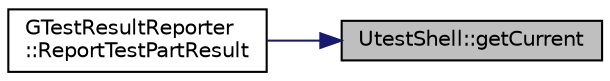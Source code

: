 digraph "UtestShell::getCurrent"
{
 // LATEX_PDF_SIZE
  edge [fontname="Helvetica",fontsize="10",labelfontname="Helvetica",labelfontsize="10"];
  node [fontname="Helvetica",fontsize="10",shape=record];
  rankdir="RL";
  Node1 [label="UtestShell::getCurrent",height=0.2,width=0.4,color="black", fillcolor="grey75", style="filled", fontcolor="black",tooltip=" "];
  Node1 -> Node2 [dir="back",color="midnightblue",fontsize="10",style="solid",fontname="Helvetica"];
  Node2 [label="GTestResultReporter\l::ReportTestPartResult",height=0.2,width=0.4,color="black", fillcolor="white", style="filled",URL="$classGTestResultReporter.html#ab0f2ef70fd2fc8e27ad0ff1108ac4499",tooltip=" "];
}
